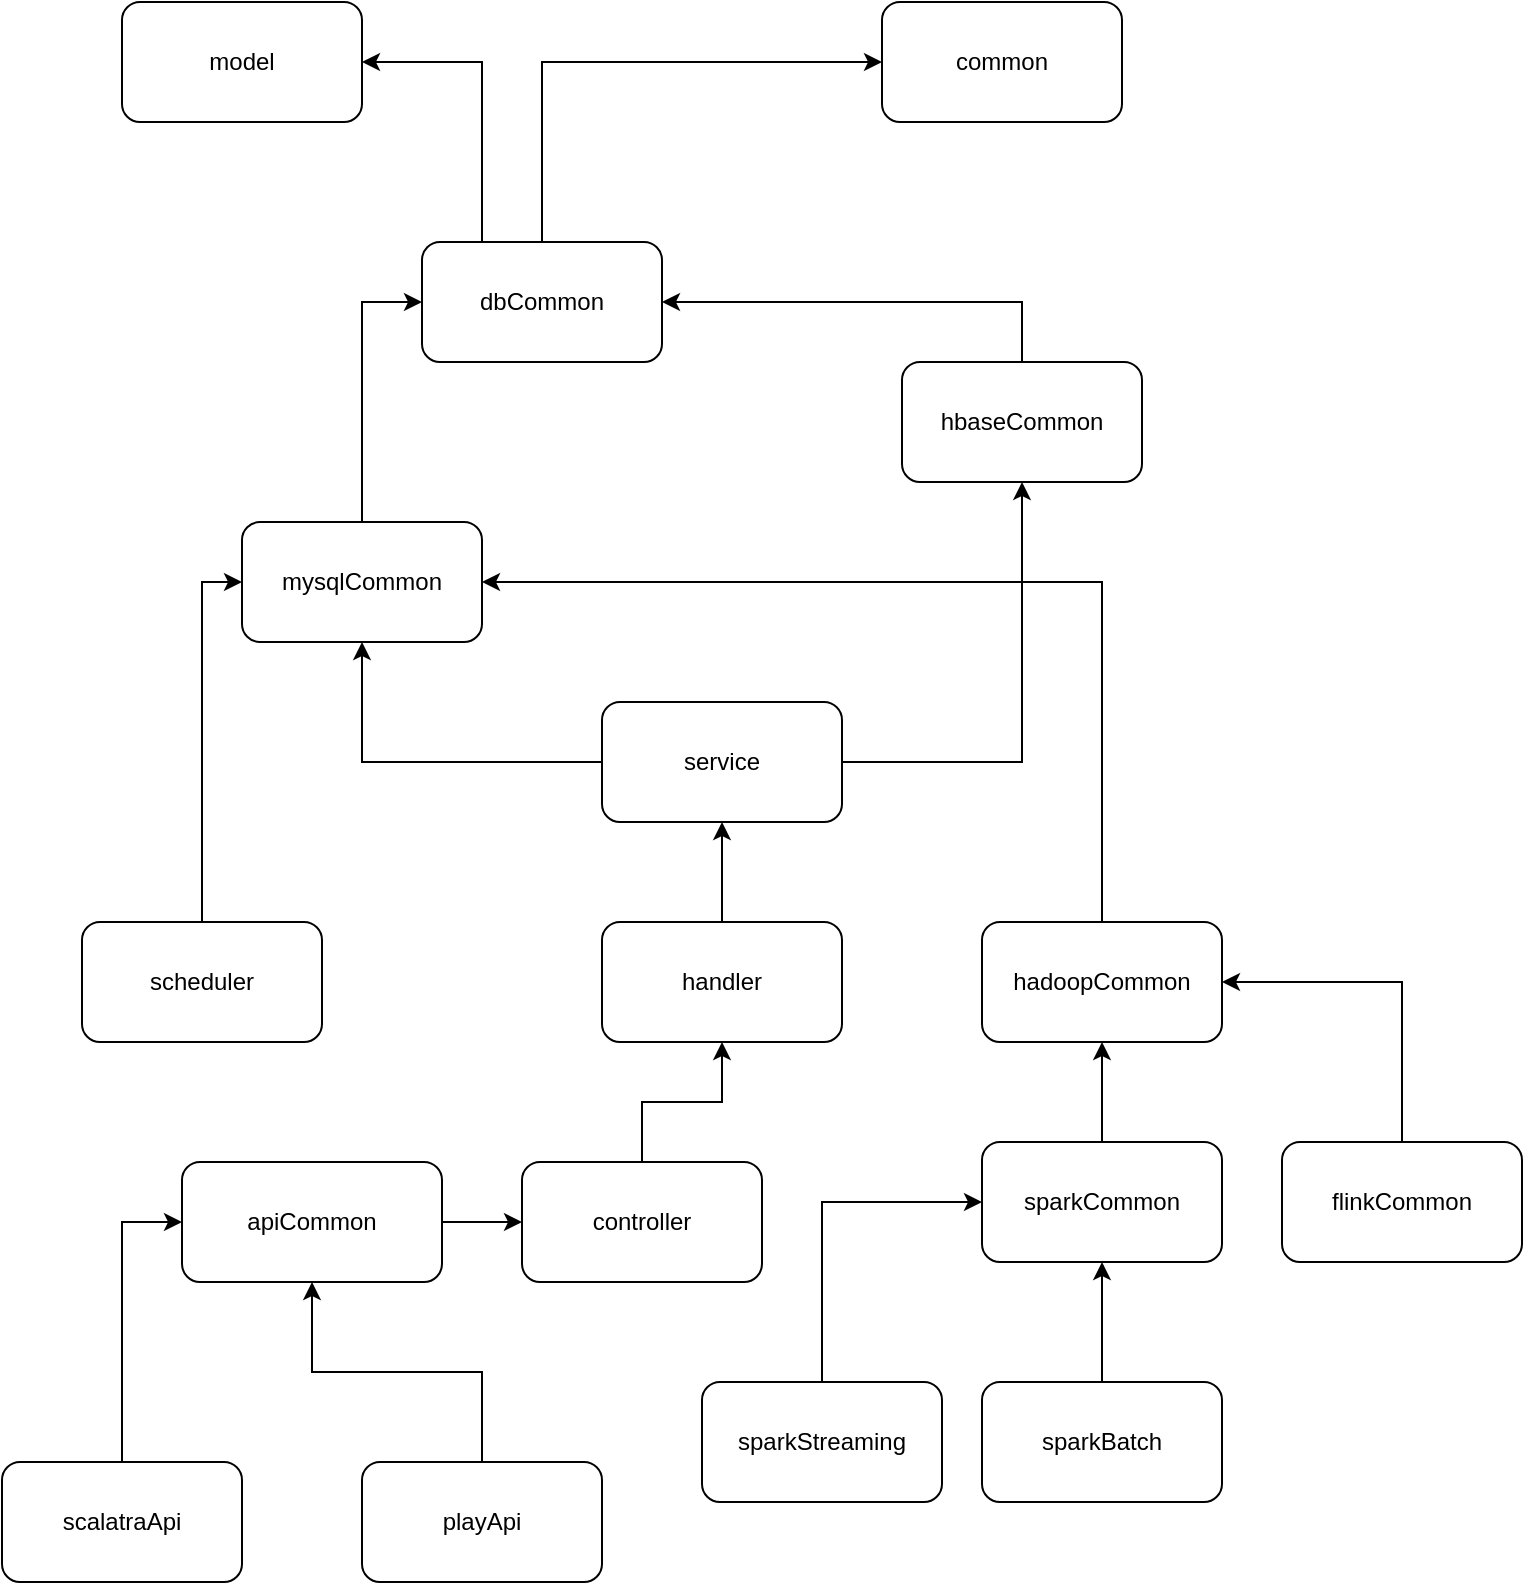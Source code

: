 <mxfile version="22.0.8" type="github">
  <diagram name="Page-1" id="kttetFa5nGkmvOsE1SWk">
    <mxGraphModel dx="1026" dy="614" grid="1" gridSize="10" guides="1" tooltips="1" connect="1" arrows="1" fold="1" page="1" pageScale="1" pageWidth="850" pageHeight="1100" math="0" shadow="0">
      <root>
        <mxCell id="0" />
        <mxCell id="1" parent="0" />
        <mxCell id="eNUFAKL0sVvLRZqwovLY-1" value="common" style="rounded=1;whiteSpace=wrap;html=1;" vertex="1" parent="1">
          <mxGeometry x="460" y="30" width="120" height="60" as="geometry" />
        </mxCell>
        <mxCell id="eNUFAKL0sVvLRZqwovLY-25" style="edgeStyle=orthogonalEdgeStyle;rounded=0;orthogonalLoop=1;jettySize=auto;html=1;exitX=0.5;exitY=0;exitDx=0;exitDy=0;entryX=0;entryY=0.5;entryDx=0;entryDy=0;" edge="1" parent="1" source="eNUFAKL0sVvLRZqwovLY-2" target="eNUFAKL0sVvLRZqwovLY-1">
          <mxGeometry relative="1" as="geometry" />
        </mxCell>
        <mxCell id="eNUFAKL0sVvLRZqwovLY-30" style="edgeStyle=orthogonalEdgeStyle;rounded=0;orthogonalLoop=1;jettySize=auto;html=1;exitX=0.25;exitY=0;exitDx=0;exitDy=0;entryX=1;entryY=0.5;entryDx=0;entryDy=0;" edge="1" parent="1" source="eNUFAKL0sVvLRZqwovLY-2" target="eNUFAKL0sVvLRZqwovLY-5">
          <mxGeometry relative="1" as="geometry" />
        </mxCell>
        <mxCell id="eNUFAKL0sVvLRZqwovLY-2" value="dbCommon" style="rounded=1;whiteSpace=wrap;html=1;" vertex="1" parent="1">
          <mxGeometry x="230" y="150" width="120" height="60" as="geometry" />
        </mxCell>
        <mxCell id="eNUFAKL0sVvLRZqwovLY-23" style="edgeStyle=orthogonalEdgeStyle;rounded=0;orthogonalLoop=1;jettySize=auto;html=1;exitX=0.5;exitY=0;exitDx=0;exitDy=0;entryX=0;entryY=0.5;entryDx=0;entryDy=0;" edge="1" parent="1" source="eNUFAKL0sVvLRZqwovLY-3" target="eNUFAKL0sVvLRZqwovLY-2">
          <mxGeometry relative="1" as="geometry" />
        </mxCell>
        <mxCell id="eNUFAKL0sVvLRZqwovLY-3" value="mysqlCommon" style="rounded=1;whiteSpace=wrap;html=1;" vertex="1" parent="1">
          <mxGeometry x="140" y="290" width="120" height="60" as="geometry" />
        </mxCell>
        <mxCell id="eNUFAKL0sVvLRZqwovLY-24" style="edgeStyle=orthogonalEdgeStyle;rounded=0;orthogonalLoop=1;jettySize=auto;html=1;exitX=0.5;exitY=0;exitDx=0;exitDy=0;entryX=1;entryY=0.5;entryDx=0;entryDy=0;" edge="1" parent="1" source="eNUFAKL0sVvLRZqwovLY-4" target="eNUFAKL0sVvLRZqwovLY-2">
          <mxGeometry relative="1" as="geometry" />
        </mxCell>
        <mxCell id="eNUFAKL0sVvLRZqwovLY-4" value="hbaseCommon" style="rounded=1;whiteSpace=wrap;html=1;" vertex="1" parent="1">
          <mxGeometry x="470" y="210" width="120" height="60" as="geometry" />
        </mxCell>
        <mxCell id="eNUFAKL0sVvLRZqwovLY-5" value="model" style="rounded=1;whiteSpace=wrap;html=1;" vertex="1" parent="1">
          <mxGeometry x="80" y="30" width="120" height="60" as="geometry" />
        </mxCell>
        <mxCell id="eNUFAKL0sVvLRZqwovLY-33" style="edgeStyle=orthogonalEdgeStyle;rounded=0;orthogonalLoop=1;jettySize=auto;html=1;exitX=1;exitY=0.5;exitDx=0;exitDy=0;" edge="1" parent="1" source="eNUFAKL0sVvLRZqwovLY-6" target="eNUFAKL0sVvLRZqwovLY-9">
          <mxGeometry relative="1" as="geometry" />
        </mxCell>
        <mxCell id="eNUFAKL0sVvLRZqwovLY-6" value="apiCommon" style="rounded=1;whiteSpace=wrap;html=1;" vertex="1" parent="1">
          <mxGeometry x="110" y="610" width="130" height="60" as="geometry" />
        </mxCell>
        <mxCell id="eNUFAKL0sVvLRZqwovLY-34" style="edgeStyle=orthogonalEdgeStyle;rounded=0;orthogonalLoop=1;jettySize=auto;html=1;exitX=0.5;exitY=0;exitDx=0;exitDy=0;entryX=0;entryY=0.5;entryDx=0;entryDy=0;" edge="1" parent="1" source="eNUFAKL0sVvLRZqwovLY-7" target="eNUFAKL0sVvLRZqwovLY-6">
          <mxGeometry relative="1" as="geometry" />
        </mxCell>
        <mxCell id="eNUFAKL0sVvLRZqwovLY-7" value="scalatraApi" style="rounded=1;whiteSpace=wrap;html=1;" vertex="1" parent="1">
          <mxGeometry x="20" y="760" width="120" height="60" as="geometry" />
        </mxCell>
        <mxCell id="eNUFAKL0sVvLRZqwovLY-35" style="edgeStyle=orthogonalEdgeStyle;rounded=0;orthogonalLoop=1;jettySize=auto;html=1;exitX=0.5;exitY=0;exitDx=0;exitDy=0;entryX=0.5;entryY=1;entryDx=0;entryDy=0;" edge="1" parent="1" source="eNUFAKL0sVvLRZqwovLY-8" target="eNUFAKL0sVvLRZqwovLY-6">
          <mxGeometry relative="1" as="geometry" />
        </mxCell>
        <mxCell id="eNUFAKL0sVvLRZqwovLY-8" value="playApi" style="rounded=1;whiteSpace=wrap;html=1;" vertex="1" parent="1">
          <mxGeometry x="200" y="760" width="120" height="60" as="geometry" />
        </mxCell>
        <mxCell id="eNUFAKL0sVvLRZqwovLY-32" style="edgeStyle=orthogonalEdgeStyle;rounded=0;orthogonalLoop=1;jettySize=auto;html=1;exitX=0.5;exitY=0;exitDx=0;exitDy=0;entryX=0.5;entryY=1;entryDx=0;entryDy=0;" edge="1" parent="1" source="eNUFAKL0sVvLRZqwovLY-9" target="eNUFAKL0sVvLRZqwovLY-11">
          <mxGeometry relative="1" as="geometry" />
        </mxCell>
        <mxCell id="eNUFAKL0sVvLRZqwovLY-9" value="controller" style="rounded=1;whiteSpace=wrap;html=1;" vertex="1" parent="1">
          <mxGeometry x="280" y="610" width="120" height="60" as="geometry" />
        </mxCell>
        <mxCell id="eNUFAKL0sVvLRZqwovLY-26" style="edgeStyle=orthogonalEdgeStyle;rounded=0;orthogonalLoop=1;jettySize=auto;html=1;exitX=0;exitY=0.5;exitDx=0;exitDy=0;entryX=0.5;entryY=1;entryDx=0;entryDy=0;" edge="1" parent="1" source="eNUFAKL0sVvLRZqwovLY-10" target="eNUFAKL0sVvLRZqwovLY-3">
          <mxGeometry relative="1" as="geometry" />
        </mxCell>
        <mxCell id="eNUFAKL0sVvLRZqwovLY-27" style="edgeStyle=orthogonalEdgeStyle;rounded=0;orthogonalLoop=1;jettySize=auto;html=1;exitX=1;exitY=0.5;exitDx=0;exitDy=0;entryX=0.5;entryY=1;entryDx=0;entryDy=0;" edge="1" parent="1" source="eNUFAKL0sVvLRZqwovLY-10" target="eNUFAKL0sVvLRZqwovLY-4">
          <mxGeometry relative="1" as="geometry" />
        </mxCell>
        <mxCell id="eNUFAKL0sVvLRZqwovLY-10" value="service" style="rounded=1;whiteSpace=wrap;html=1;" vertex="1" parent="1">
          <mxGeometry x="320" y="380" width="120" height="60" as="geometry" />
        </mxCell>
        <mxCell id="eNUFAKL0sVvLRZqwovLY-22" style="edgeStyle=orthogonalEdgeStyle;rounded=0;orthogonalLoop=1;jettySize=auto;html=1;exitX=0.5;exitY=0;exitDx=0;exitDy=0;entryX=0.5;entryY=1;entryDx=0;entryDy=0;" edge="1" parent="1" source="eNUFAKL0sVvLRZqwovLY-11" target="eNUFAKL0sVvLRZqwovLY-10">
          <mxGeometry relative="1" as="geometry" />
        </mxCell>
        <mxCell id="eNUFAKL0sVvLRZqwovLY-11" value="handler" style="rounded=1;whiteSpace=wrap;html=1;" vertex="1" parent="1">
          <mxGeometry x="320" y="490" width="120" height="60" as="geometry" />
        </mxCell>
        <mxCell id="eNUFAKL0sVvLRZqwovLY-28" style="edgeStyle=orthogonalEdgeStyle;rounded=0;orthogonalLoop=1;jettySize=auto;html=1;exitX=0.5;exitY=0;exitDx=0;exitDy=0;entryX=1;entryY=0.5;entryDx=0;entryDy=0;" edge="1" parent="1" source="eNUFAKL0sVvLRZqwovLY-12" target="eNUFAKL0sVvLRZqwovLY-3">
          <mxGeometry relative="1" as="geometry" />
        </mxCell>
        <mxCell id="eNUFAKL0sVvLRZqwovLY-12" value="hadoopCommon" style="rounded=1;whiteSpace=wrap;html=1;" vertex="1" parent="1">
          <mxGeometry x="510" y="490" width="120" height="60" as="geometry" />
        </mxCell>
        <mxCell id="eNUFAKL0sVvLRZqwovLY-18" style="edgeStyle=orthogonalEdgeStyle;rounded=0;orthogonalLoop=1;jettySize=auto;html=1;exitX=0.5;exitY=0;exitDx=0;exitDy=0;entryX=0.5;entryY=1;entryDx=0;entryDy=0;" edge="1" parent="1" source="eNUFAKL0sVvLRZqwovLY-13" target="eNUFAKL0sVvLRZqwovLY-12">
          <mxGeometry relative="1" as="geometry" />
        </mxCell>
        <mxCell id="eNUFAKL0sVvLRZqwovLY-13" value="sparkCommon" style="rounded=1;whiteSpace=wrap;html=1;" vertex="1" parent="1">
          <mxGeometry x="510" y="600" width="120" height="60" as="geometry" />
        </mxCell>
        <mxCell id="eNUFAKL0sVvLRZqwovLY-19" style="edgeStyle=orthogonalEdgeStyle;rounded=0;orthogonalLoop=1;jettySize=auto;html=1;exitX=0.5;exitY=0;exitDx=0;exitDy=0;entryX=1;entryY=0.5;entryDx=0;entryDy=0;" edge="1" parent="1" source="eNUFAKL0sVvLRZqwovLY-14" target="eNUFAKL0sVvLRZqwovLY-12">
          <mxGeometry relative="1" as="geometry" />
        </mxCell>
        <mxCell id="eNUFAKL0sVvLRZqwovLY-14" value="flinkCommon" style="rounded=1;whiteSpace=wrap;html=1;" vertex="1" parent="1">
          <mxGeometry x="660" y="600" width="120" height="60" as="geometry" />
        </mxCell>
        <mxCell id="eNUFAKL0sVvLRZqwovLY-21" style="edgeStyle=orthogonalEdgeStyle;rounded=0;orthogonalLoop=1;jettySize=auto;html=1;exitX=0.5;exitY=0;exitDx=0;exitDy=0;entryX=0;entryY=0.5;entryDx=0;entryDy=0;" edge="1" parent="1" source="eNUFAKL0sVvLRZqwovLY-15" target="eNUFAKL0sVvLRZqwovLY-13">
          <mxGeometry relative="1" as="geometry" />
        </mxCell>
        <mxCell id="eNUFAKL0sVvLRZqwovLY-15" value="sparkStreaming" style="rounded=1;whiteSpace=wrap;html=1;" vertex="1" parent="1">
          <mxGeometry x="370" y="720" width="120" height="60" as="geometry" />
        </mxCell>
        <mxCell id="eNUFAKL0sVvLRZqwovLY-20" value="" style="edgeStyle=orthogonalEdgeStyle;rounded=0;orthogonalLoop=1;jettySize=auto;html=1;" edge="1" parent="1" source="eNUFAKL0sVvLRZqwovLY-16" target="eNUFAKL0sVvLRZqwovLY-13">
          <mxGeometry relative="1" as="geometry" />
        </mxCell>
        <mxCell id="eNUFAKL0sVvLRZqwovLY-16" value="sparkBatch" style="rounded=1;whiteSpace=wrap;html=1;" vertex="1" parent="1">
          <mxGeometry x="510" y="720" width="120" height="60" as="geometry" />
        </mxCell>
        <mxCell id="eNUFAKL0sVvLRZqwovLY-29" style="edgeStyle=orthogonalEdgeStyle;rounded=0;orthogonalLoop=1;jettySize=auto;html=1;exitX=0.5;exitY=0;exitDx=0;exitDy=0;entryX=0;entryY=0.5;entryDx=0;entryDy=0;" edge="1" parent="1" source="eNUFAKL0sVvLRZqwovLY-17" target="eNUFAKL0sVvLRZqwovLY-3">
          <mxGeometry relative="1" as="geometry" />
        </mxCell>
        <mxCell id="eNUFAKL0sVvLRZqwovLY-17" value="scheduler" style="rounded=1;whiteSpace=wrap;html=1;" vertex="1" parent="1">
          <mxGeometry x="60" y="490" width="120" height="60" as="geometry" />
        </mxCell>
      </root>
    </mxGraphModel>
  </diagram>
</mxfile>
